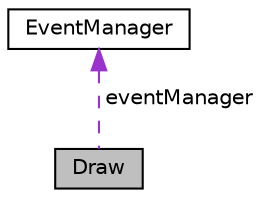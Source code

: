 digraph "Draw"
{
 // LATEX_PDF_SIZE
  edge [fontname="Helvetica",fontsize="10",labelfontname="Helvetica",labelfontsize="10"];
  node [fontname="Helvetica",fontsize="10",shape=record];
  Node1 [label="Draw",height=0.2,width=0.4,color="black", fillcolor="grey75", style="filled", fontcolor="black",tooltip=" "];
  Node2 -> Node1 [dir="back",color="darkorchid3",fontsize="10",style="dashed",label=" eventManager" ,fontname="Helvetica"];
  Node2 [label="EventManager",height=0.2,width=0.4,color="black", fillcolor="white", style="filled",URL="$class_event_manager.html",tooltip=" "];
}
